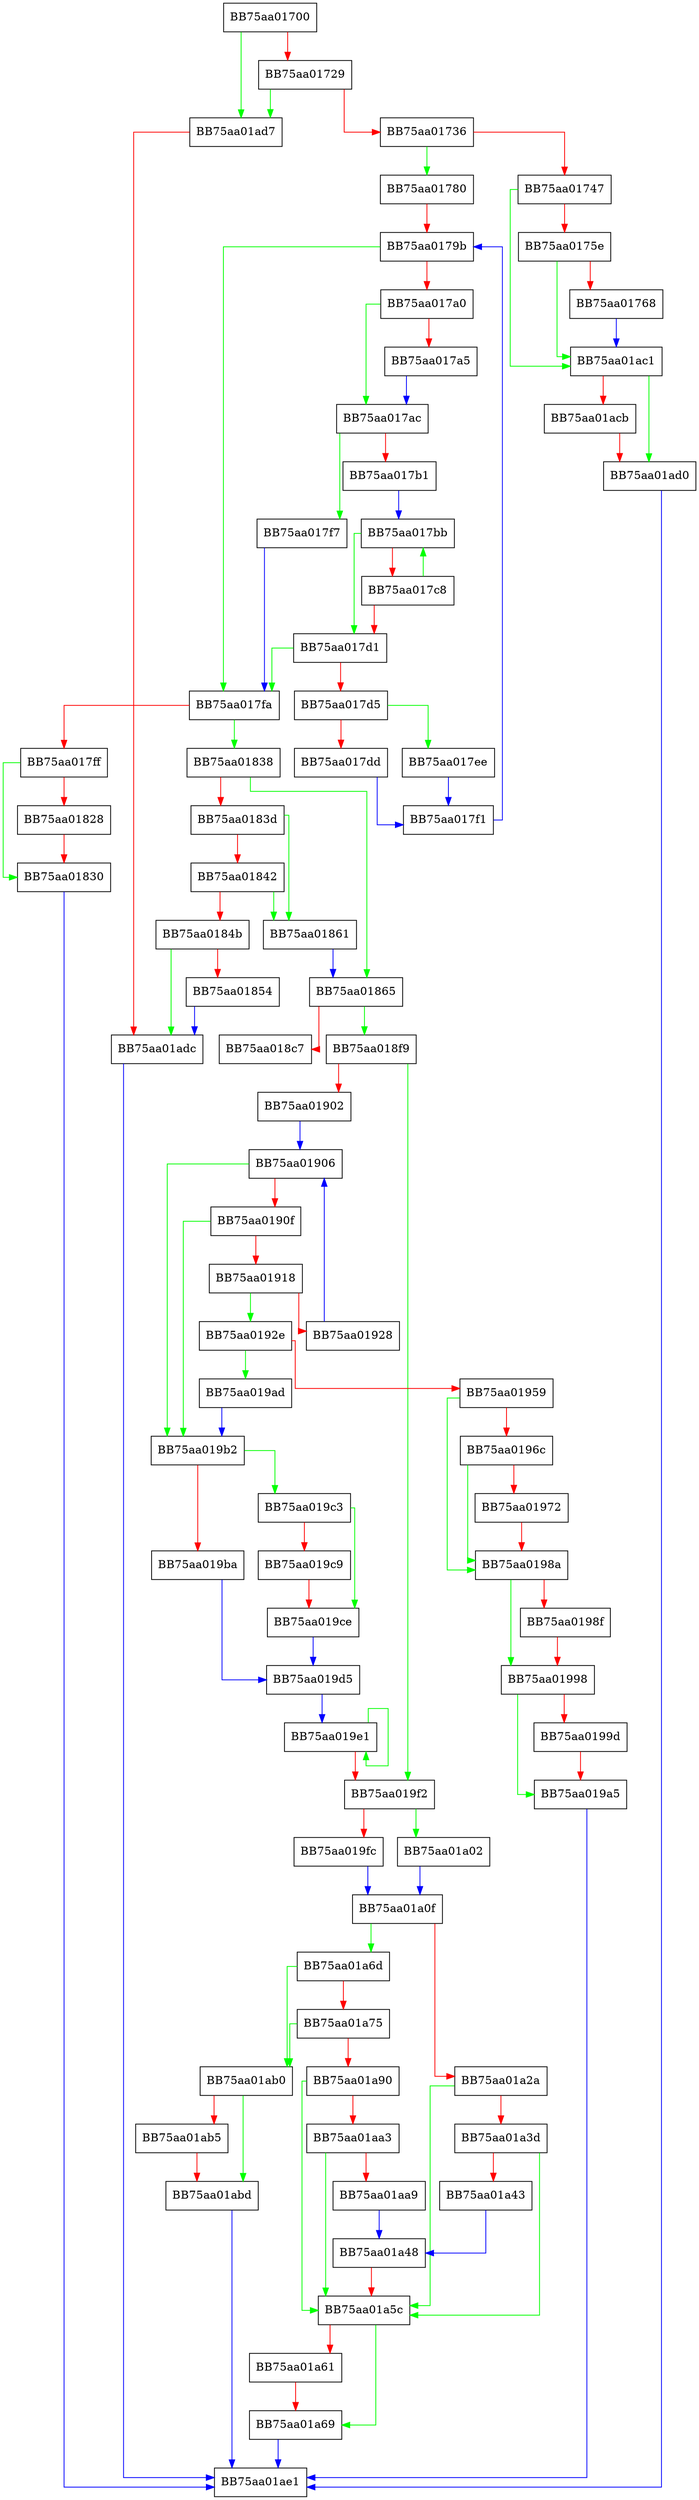 digraph Parse {
  node [shape="box"];
  graph [splines=ortho];
  BB75aa01700 -> BB75aa01ad7 [color="green"];
  BB75aa01700 -> BB75aa01729 [color="red"];
  BB75aa01729 -> BB75aa01ad7 [color="green"];
  BB75aa01729 -> BB75aa01736 [color="red"];
  BB75aa01736 -> BB75aa01780 [color="green"];
  BB75aa01736 -> BB75aa01747 [color="red"];
  BB75aa01747 -> BB75aa01ac1 [color="green"];
  BB75aa01747 -> BB75aa0175e [color="red"];
  BB75aa0175e -> BB75aa01ac1 [color="green"];
  BB75aa0175e -> BB75aa01768 [color="red"];
  BB75aa01768 -> BB75aa01ac1 [color="blue"];
  BB75aa01780 -> BB75aa0179b [color="red"];
  BB75aa0179b -> BB75aa017fa [color="green"];
  BB75aa0179b -> BB75aa017a0 [color="red"];
  BB75aa017a0 -> BB75aa017ac [color="green"];
  BB75aa017a0 -> BB75aa017a5 [color="red"];
  BB75aa017a5 -> BB75aa017ac [color="blue"];
  BB75aa017ac -> BB75aa017f7 [color="green"];
  BB75aa017ac -> BB75aa017b1 [color="red"];
  BB75aa017b1 -> BB75aa017bb [color="blue"];
  BB75aa017bb -> BB75aa017d1 [color="green"];
  BB75aa017bb -> BB75aa017c8 [color="red"];
  BB75aa017c8 -> BB75aa017bb [color="green"];
  BB75aa017c8 -> BB75aa017d1 [color="red"];
  BB75aa017d1 -> BB75aa017fa [color="green"];
  BB75aa017d1 -> BB75aa017d5 [color="red"];
  BB75aa017d5 -> BB75aa017ee [color="green"];
  BB75aa017d5 -> BB75aa017dd [color="red"];
  BB75aa017dd -> BB75aa017f1 [color="blue"];
  BB75aa017ee -> BB75aa017f1 [color="blue"];
  BB75aa017f1 -> BB75aa0179b [color="blue"];
  BB75aa017f7 -> BB75aa017fa [color="blue"];
  BB75aa017fa -> BB75aa01838 [color="green"];
  BB75aa017fa -> BB75aa017ff [color="red"];
  BB75aa017ff -> BB75aa01830 [color="green"];
  BB75aa017ff -> BB75aa01828 [color="red"];
  BB75aa01828 -> BB75aa01830 [color="red"];
  BB75aa01830 -> BB75aa01ae1 [color="blue"];
  BB75aa01838 -> BB75aa01865 [color="green"];
  BB75aa01838 -> BB75aa0183d [color="red"];
  BB75aa0183d -> BB75aa01861 [color="green"];
  BB75aa0183d -> BB75aa01842 [color="red"];
  BB75aa01842 -> BB75aa01861 [color="green"];
  BB75aa01842 -> BB75aa0184b [color="red"];
  BB75aa0184b -> BB75aa01adc [color="green"];
  BB75aa0184b -> BB75aa01854 [color="red"];
  BB75aa01854 -> BB75aa01adc [color="blue"];
  BB75aa01861 -> BB75aa01865 [color="blue"];
  BB75aa01865 -> BB75aa018f9 [color="green"];
  BB75aa01865 -> BB75aa018c7 [color="red"];
  BB75aa018f9 -> BB75aa019f2 [color="green"];
  BB75aa018f9 -> BB75aa01902 [color="red"];
  BB75aa01902 -> BB75aa01906 [color="blue"];
  BB75aa01906 -> BB75aa019b2 [color="green"];
  BB75aa01906 -> BB75aa0190f [color="red"];
  BB75aa0190f -> BB75aa019b2 [color="green"];
  BB75aa0190f -> BB75aa01918 [color="red"];
  BB75aa01918 -> BB75aa0192e [color="green"];
  BB75aa01918 -> BB75aa01928 [color="red"];
  BB75aa01928 -> BB75aa01906 [color="blue"];
  BB75aa0192e -> BB75aa019ad [color="green"];
  BB75aa0192e -> BB75aa01959 [color="red"];
  BB75aa01959 -> BB75aa0198a [color="green"];
  BB75aa01959 -> BB75aa0196c [color="red"];
  BB75aa0196c -> BB75aa0198a [color="green"];
  BB75aa0196c -> BB75aa01972 [color="red"];
  BB75aa01972 -> BB75aa0198a [color="red"];
  BB75aa0198a -> BB75aa01998 [color="green"];
  BB75aa0198a -> BB75aa0198f [color="red"];
  BB75aa0198f -> BB75aa01998 [color="red"];
  BB75aa01998 -> BB75aa019a5 [color="green"];
  BB75aa01998 -> BB75aa0199d [color="red"];
  BB75aa0199d -> BB75aa019a5 [color="red"];
  BB75aa019a5 -> BB75aa01ae1 [color="blue"];
  BB75aa019ad -> BB75aa019b2 [color="blue"];
  BB75aa019b2 -> BB75aa019c3 [color="green"];
  BB75aa019b2 -> BB75aa019ba [color="red"];
  BB75aa019ba -> BB75aa019d5 [color="blue"];
  BB75aa019c3 -> BB75aa019ce [color="green"];
  BB75aa019c3 -> BB75aa019c9 [color="red"];
  BB75aa019c9 -> BB75aa019ce [color="red"];
  BB75aa019ce -> BB75aa019d5 [color="blue"];
  BB75aa019d5 -> BB75aa019e1 [color="blue"];
  BB75aa019e1 -> BB75aa019e1 [color="green"];
  BB75aa019e1 -> BB75aa019f2 [color="red"];
  BB75aa019f2 -> BB75aa01a02 [color="green"];
  BB75aa019f2 -> BB75aa019fc [color="red"];
  BB75aa019fc -> BB75aa01a0f [color="blue"];
  BB75aa01a02 -> BB75aa01a0f [color="blue"];
  BB75aa01a0f -> BB75aa01a6d [color="green"];
  BB75aa01a0f -> BB75aa01a2a [color="red"];
  BB75aa01a2a -> BB75aa01a5c [color="green"];
  BB75aa01a2a -> BB75aa01a3d [color="red"];
  BB75aa01a3d -> BB75aa01a5c [color="green"];
  BB75aa01a3d -> BB75aa01a43 [color="red"];
  BB75aa01a43 -> BB75aa01a48 [color="blue"];
  BB75aa01a48 -> BB75aa01a5c [color="red"];
  BB75aa01a5c -> BB75aa01a69 [color="green"];
  BB75aa01a5c -> BB75aa01a61 [color="red"];
  BB75aa01a61 -> BB75aa01a69 [color="red"];
  BB75aa01a69 -> BB75aa01ae1 [color="blue"];
  BB75aa01a6d -> BB75aa01ab0 [color="green"];
  BB75aa01a6d -> BB75aa01a75 [color="red"];
  BB75aa01a75 -> BB75aa01ab0 [color="green"];
  BB75aa01a75 -> BB75aa01a90 [color="red"];
  BB75aa01a90 -> BB75aa01a5c [color="green"];
  BB75aa01a90 -> BB75aa01aa3 [color="red"];
  BB75aa01aa3 -> BB75aa01a5c [color="green"];
  BB75aa01aa3 -> BB75aa01aa9 [color="red"];
  BB75aa01aa9 -> BB75aa01a48 [color="blue"];
  BB75aa01ab0 -> BB75aa01abd [color="green"];
  BB75aa01ab0 -> BB75aa01ab5 [color="red"];
  BB75aa01ab5 -> BB75aa01abd [color="red"];
  BB75aa01abd -> BB75aa01ae1 [color="blue"];
  BB75aa01ac1 -> BB75aa01ad0 [color="green"];
  BB75aa01ac1 -> BB75aa01acb [color="red"];
  BB75aa01acb -> BB75aa01ad0 [color="red"];
  BB75aa01ad0 -> BB75aa01ae1 [color="blue"];
  BB75aa01ad7 -> BB75aa01adc [color="red"];
  BB75aa01adc -> BB75aa01ae1 [color="blue"];
}